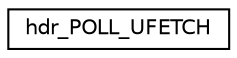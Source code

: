 digraph "Graphical Class Hierarchy"
{
 // LATEX_PDF_SIZE
  edge [fontname="Helvetica",fontsize="10",labelfontname="Helvetica",labelfontsize="10"];
  node [fontname="Helvetica",fontsize="10",shape=record];
  rankdir="LR";
  Node0 [label="hdr_POLL_UFETCH",height=0.2,width=0.4,color="black", fillcolor="white", style="filled",URL="$structhdr__POLL__UFETCH.html",tooltip="Content header of POLL packet."];
}
